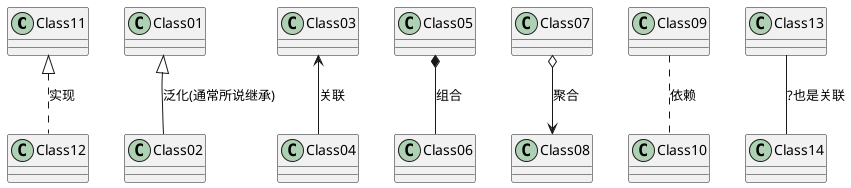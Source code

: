 @startuml

Class11 <|.. Class12:实现
Class01 <|-- Class02:泛化(通常所说继承)
Class03 <-- Class04:关联
Class05 *-- Class06:组合
Class07 o--> Class08:聚合
Class09 .. Class10:依赖
Class13 -- Class14:?也是关联



@enduml
